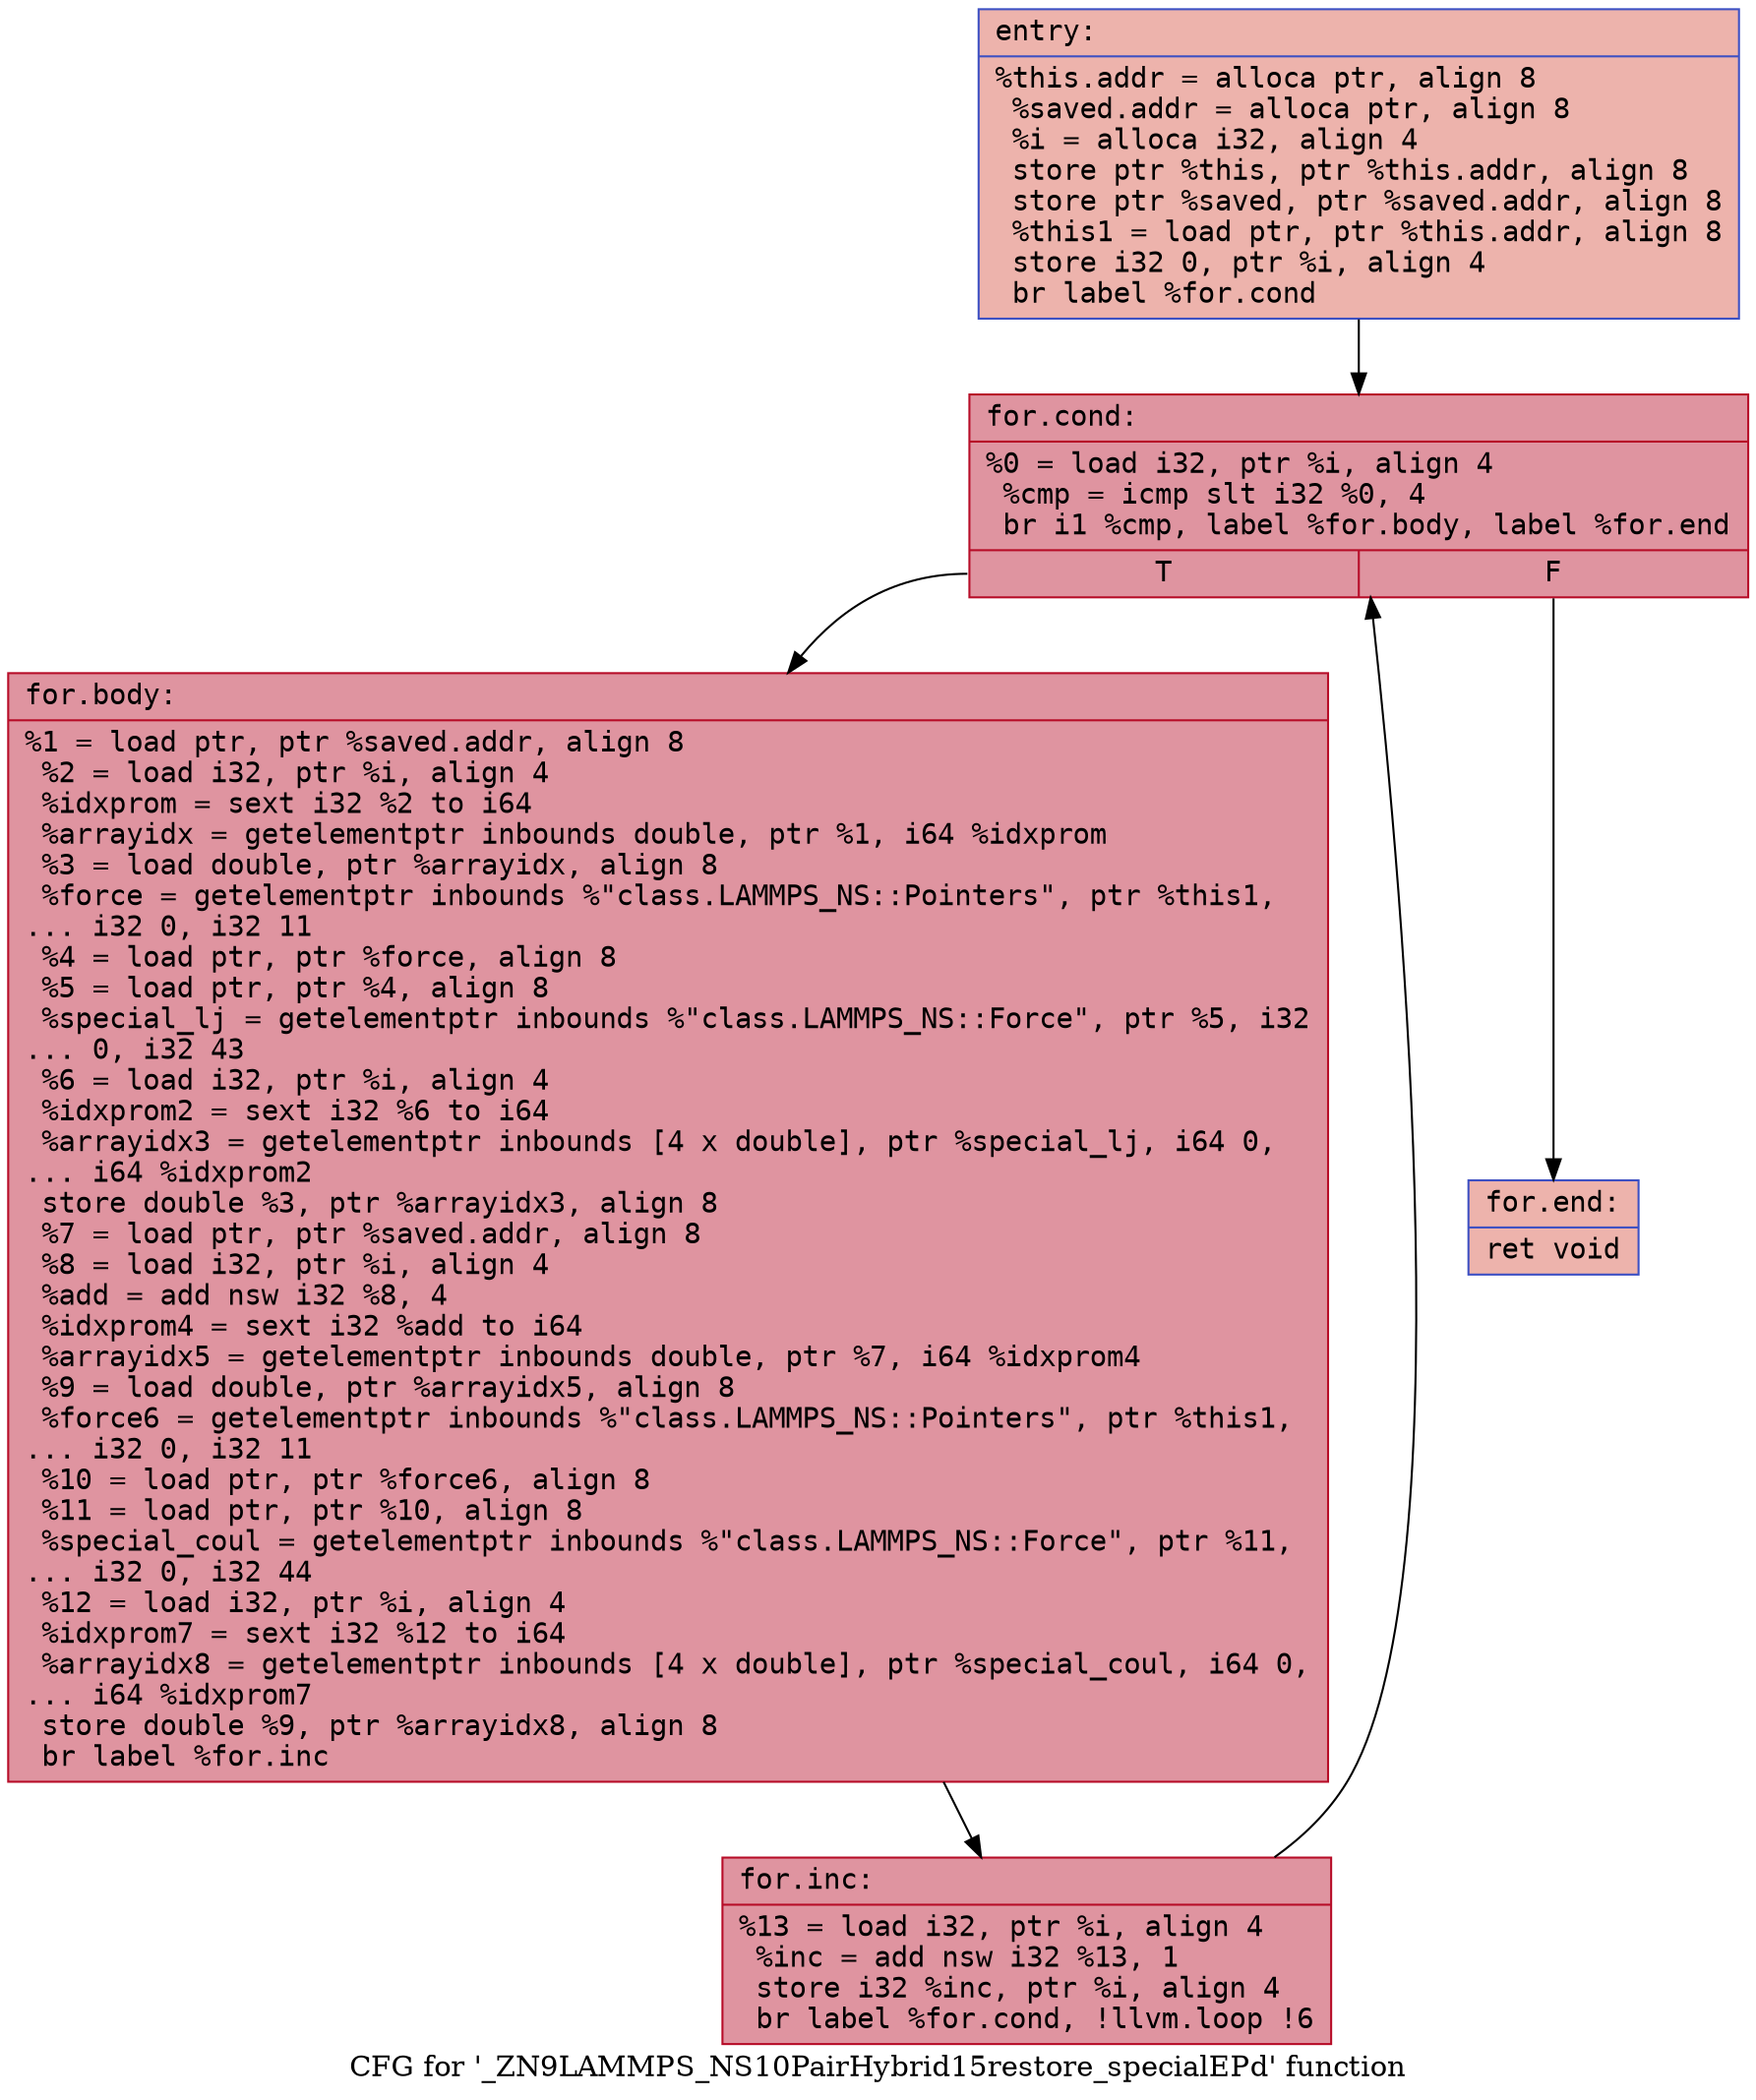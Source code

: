 digraph "CFG for '_ZN9LAMMPS_NS10PairHybrid15restore_specialEPd' function" {
	label="CFG for '_ZN9LAMMPS_NS10PairHybrid15restore_specialEPd' function";

	Node0x55975a600450 [shape=record,color="#3d50c3ff", style=filled, fillcolor="#d6524470" fontname="Courier",label="{entry:\l|  %this.addr = alloca ptr, align 8\l  %saved.addr = alloca ptr, align 8\l  %i = alloca i32, align 4\l  store ptr %this, ptr %this.addr, align 8\l  store ptr %saved, ptr %saved.addr, align 8\l  %this1 = load ptr, ptr %this.addr, align 8\l  store i32 0, ptr %i, align 4\l  br label %for.cond\l}"];
	Node0x55975a600450 -> Node0x55975a600880[tooltip="entry -> for.cond\nProbability 100.00%" ];
	Node0x55975a600880 [shape=record,color="#b70d28ff", style=filled, fillcolor="#b70d2870" fontname="Courier",label="{for.cond:\l|  %0 = load i32, ptr %i, align 4\l  %cmp = icmp slt i32 %0, 4\l  br i1 %cmp, label %for.body, label %for.end\l|{<s0>T|<s1>F}}"];
	Node0x55975a600880:s0 -> Node0x55975a600aa0[tooltip="for.cond -> for.body\nProbability 96.88%" ];
	Node0x55975a600880:s1 -> Node0x55975a600b20[tooltip="for.cond -> for.end\nProbability 3.12%" ];
	Node0x55975a600aa0 [shape=record,color="#b70d28ff", style=filled, fillcolor="#b70d2870" fontname="Courier",label="{for.body:\l|  %1 = load ptr, ptr %saved.addr, align 8\l  %2 = load i32, ptr %i, align 4\l  %idxprom = sext i32 %2 to i64\l  %arrayidx = getelementptr inbounds double, ptr %1, i64 %idxprom\l  %3 = load double, ptr %arrayidx, align 8\l  %force = getelementptr inbounds %\"class.LAMMPS_NS::Pointers\", ptr %this1,\l... i32 0, i32 11\l  %4 = load ptr, ptr %force, align 8\l  %5 = load ptr, ptr %4, align 8\l  %special_lj = getelementptr inbounds %\"class.LAMMPS_NS::Force\", ptr %5, i32\l... 0, i32 43\l  %6 = load i32, ptr %i, align 4\l  %idxprom2 = sext i32 %6 to i64\l  %arrayidx3 = getelementptr inbounds [4 x double], ptr %special_lj, i64 0,\l... i64 %idxprom2\l  store double %3, ptr %arrayidx3, align 8\l  %7 = load ptr, ptr %saved.addr, align 8\l  %8 = load i32, ptr %i, align 4\l  %add = add nsw i32 %8, 4\l  %idxprom4 = sext i32 %add to i64\l  %arrayidx5 = getelementptr inbounds double, ptr %7, i64 %idxprom4\l  %9 = load double, ptr %arrayidx5, align 8\l  %force6 = getelementptr inbounds %\"class.LAMMPS_NS::Pointers\", ptr %this1,\l... i32 0, i32 11\l  %10 = load ptr, ptr %force6, align 8\l  %11 = load ptr, ptr %10, align 8\l  %special_coul = getelementptr inbounds %\"class.LAMMPS_NS::Force\", ptr %11,\l... i32 0, i32 44\l  %12 = load i32, ptr %i, align 4\l  %idxprom7 = sext i32 %12 to i64\l  %arrayidx8 = getelementptr inbounds [4 x double], ptr %special_coul, i64 0,\l... i64 %idxprom7\l  store double %9, ptr %arrayidx8, align 8\l  br label %for.inc\l}"];
	Node0x55975a600aa0 -> Node0x55975a601e90[tooltip="for.body -> for.inc\nProbability 100.00%" ];
	Node0x55975a601e90 [shape=record,color="#b70d28ff", style=filled, fillcolor="#b70d2870" fontname="Courier",label="{for.inc:\l|  %13 = load i32, ptr %i, align 4\l  %inc = add nsw i32 %13, 1\l  store i32 %inc, ptr %i, align 4\l  br label %for.cond, !llvm.loop !6\l}"];
	Node0x55975a601e90 -> Node0x55975a600880[tooltip="for.inc -> for.cond\nProbability 100.00%" ];
	Node0x55975a600b20 [shape=record,color="#3d50c3ff", style=filled, fillcolor="#d6524470" fontname="Courier",label="{for.end:\l|  ret void\l}"];
}
